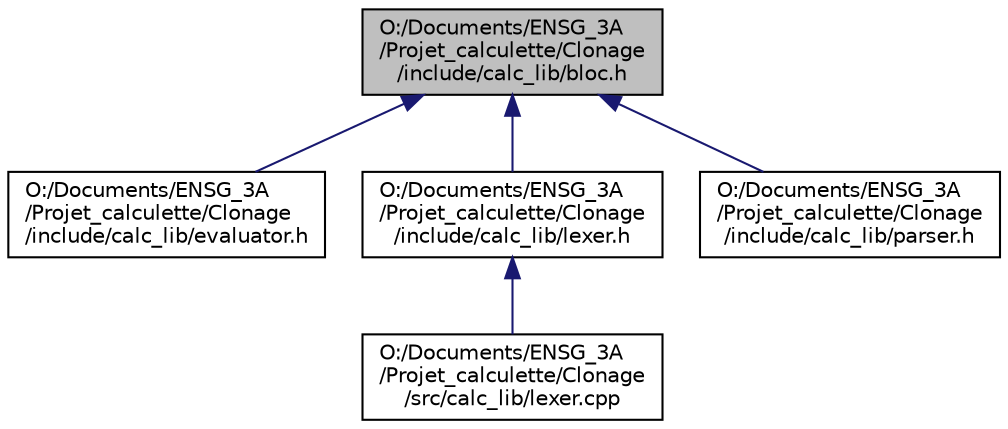 digraph "O:/Documents/ENSG_3A/Projet_calculette/Clonage/include/calc_lib/bloc.h"
{
 // LATEX_PDF_SIZE
  edge [fontname="Helvetica",fontsize="10",labelfontname="Helvetica",labelfontsize="10"];
  node [fontname="Helvetica",fontsize="10",shape=record];
  Node1 [label="O:/Documents/ENSG_3A\l/Projet_calculette/Clonage\l/include/calc_lib/bloc.h",height=0.2,width=0.4,color="black", fillcolor="grey75", style="filled", fontcolor="black",tooltip="Bloc class defining the smallest element of the input string corresponding to the calculations to do."];
  Node1 -> Node2 [dir="back",color="midnightblue",fontsize="10",style="solid",fontname="Helvetica"];
  Node2 [label="O:/Documents/ENSG_3A\l/Projet_calculette/Clonage\l/include/calc_lib/evaluator.h",height=0.2,width=0.4,color="black", fillcolor="white", style="filled",URL="$evaluator_8h.html",tooltip="Evaluator function definition."];
  Node1 -> Node3 [dir="back",color="midnightblue",fontsize="10",style="solid",fontname="Helvetica"];
  Node3 [label="O:/Documents/ENSG_3A\l/Projet_calculette/Clonage\l/include/calc_lib/lexer.h",height=0.2,width=0.4,color="black", fillcolor="white", style="filled",URL="$lexer_8h.html",tooltip="Lexer of the calculator."];
  Node3 -> Node4 [dir="back",color="midnightblue",fontsize="10",style="solid",fontname="Helvetica"];
  Node4 [label="O:/Documents/ENSG_3A\l/Projet_calculette/Clonage\l/src/calc_lib/lexer.cpp",height=0.2,width=0.4,color="black", fillcolor="white", style="filled",URL="$lexer_8cpp.html",tooltip="Lexer of the calculator."];
  Node1 -> Node5 [dir="back",color="midnightblue",fontsize="10",style="solid",fontname="Helvetica"];
  Node5 [label="O:/Documents/ENSG_3A\l/Projet_calculette/Clonage\l/include/calc_lib/parser.h",height=0.2,width=0.4,color="black", fillcolor="white", style="filled",URL="$parser_8h_source.html",tooltip=" "];
}
